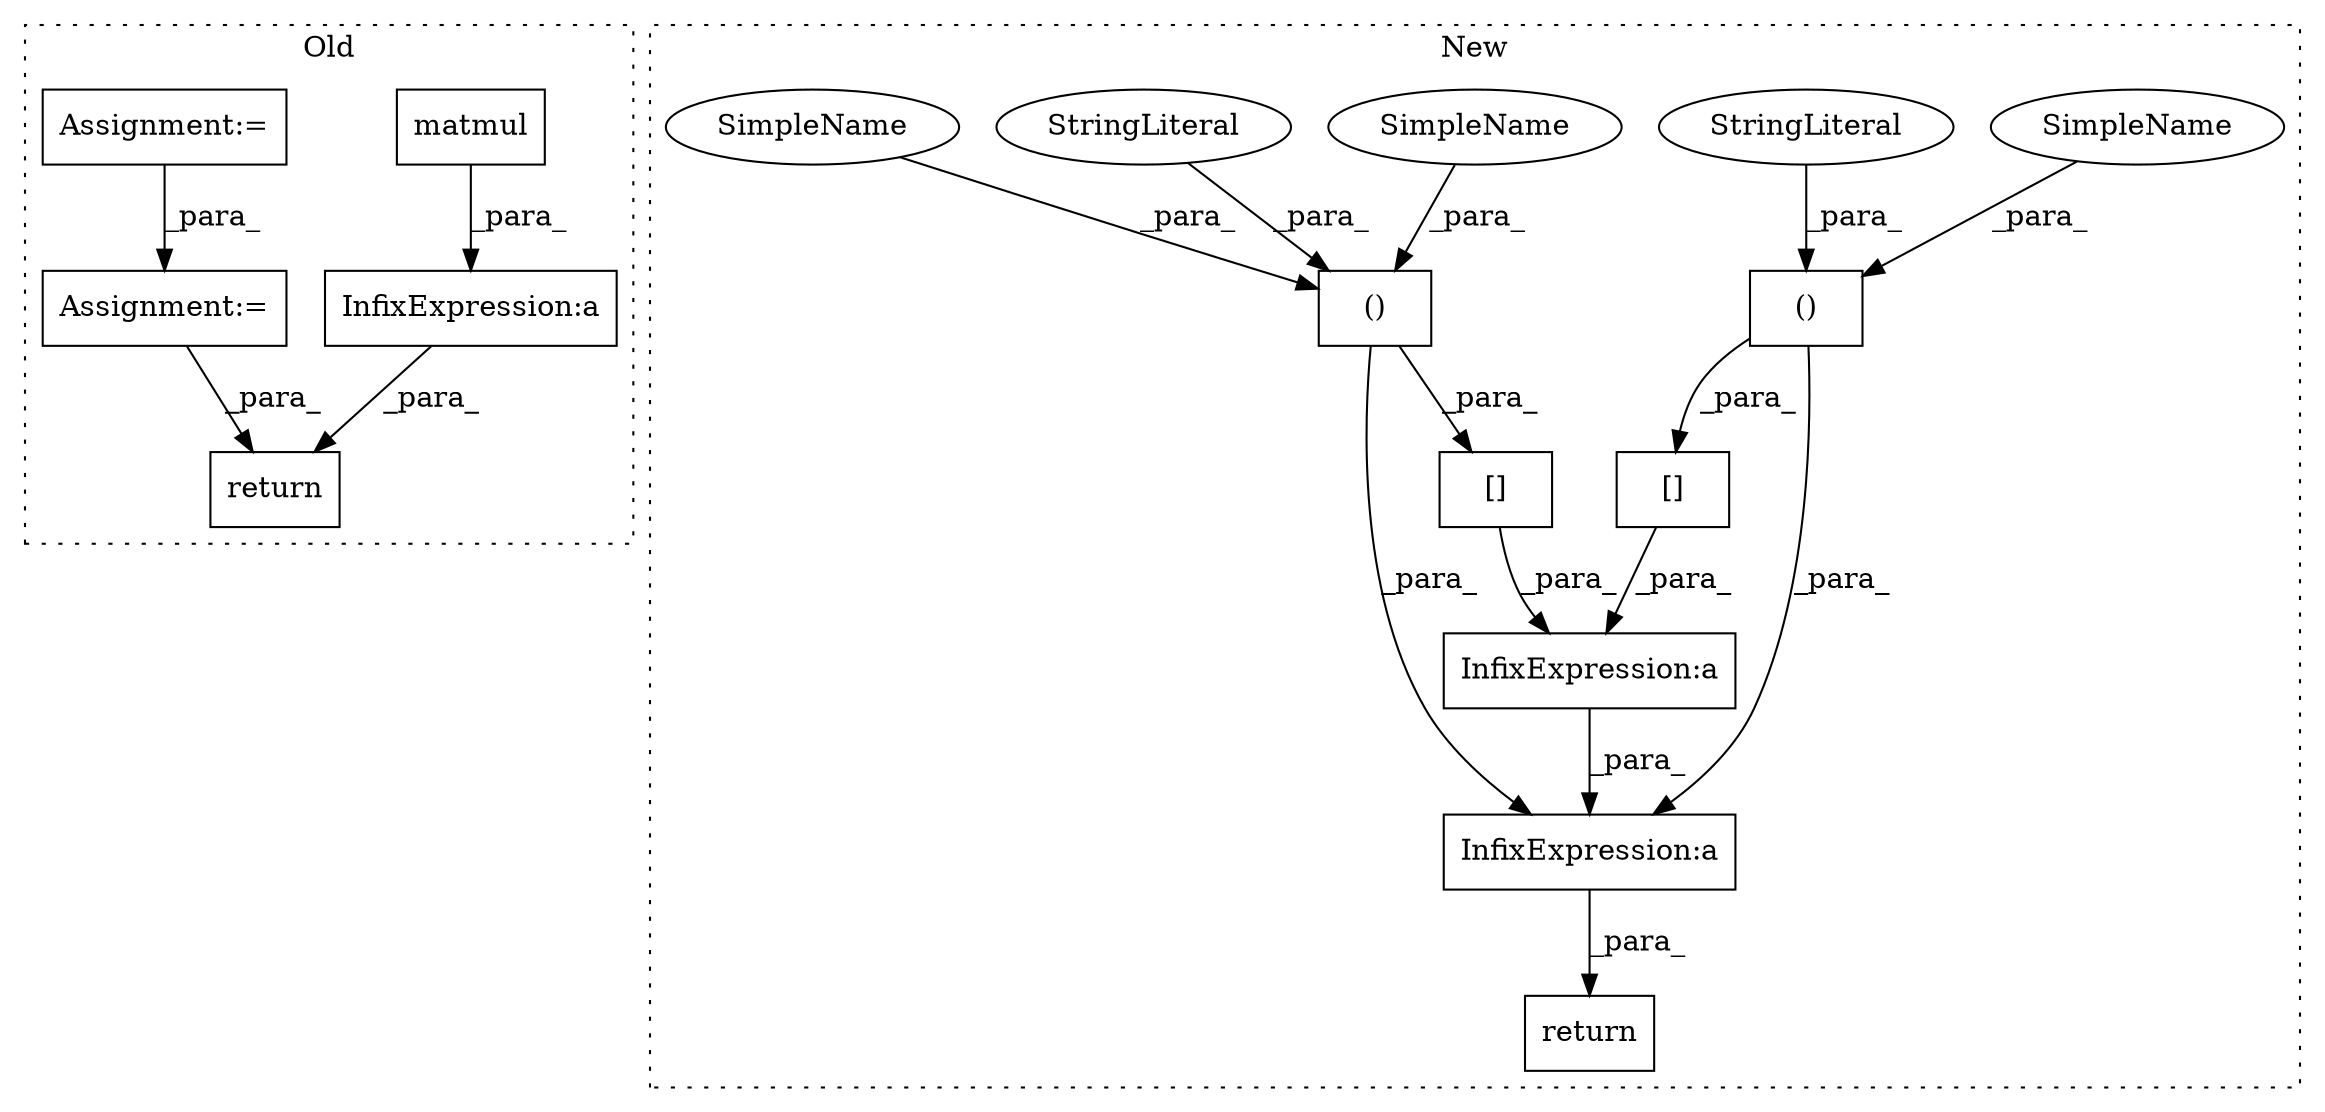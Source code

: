 digraph G {
subgraph cluster0 {
1 [label="matmul" a="32" s="3699,3724" l="7,1" shape="box"];
5 [label="InfixExpression:a" a="27" s="3725" l="3" shape="box"];
11 [label="return" a="41" s="3769" l="7" shape="box"];
13 [label="Assignment:=" a="7" s="3457" l="1" shape="box"];
14 [label="Assignment:=" a="7" s="3563" l="1" shape="box"];
label = "Old";
style="dotted";
}
subgraph cluster1 {
2 [label="[]" a="2" s="3702,3802" l="9,2" shape="box"];
3 [label="()" a="106" s="3711" l="91" shape="box"];
4 [label="()" a="106" s="3819" l="79" shape="box"];
6 [label="InfixExpression:a" a="27" s="3804" l="3" shape="box"];
7 [label="InfixExpression:a" a="27" s="4203" l="3" shape="box"];
8 [label="[]" a="2" s="3807,3898" l="12,2" shape="box"];
9 [label="StringLiteral" a="45" s="3711" l="16" shape="ellipse"];
10 [label="StringLiteral" a="45" s="3882" l="16" shape="ellipse"];
12 [label="return" a="41" s="4079" l="7" shape="box"];
15 [label="SimpleName" a="42" s="3798" l="4" shape="ellipse"];
16 [label="SimpleName" a="42" s="3819" l="4" shape="ellipse"];
17 [label="SimpleName" a="42" s="3836" l="4" shape="ellipse"];
label = "New";
style="dotted";
}
1 -> 5 [label="_para_"];
2 -> 6 [label="_para_"];
3 -> 7 [label="_para_"];
3 -> 2 [label="_para_"];
4 -> 7 [label="_para_"];
4 -> 8 [label="_para_"];
5 -> 11 [label="_para_"];
6 -> 7 [label="_para_"];
7 -> 12 [label="_para_"];
8 -> 6 [label="_para_"];
9 -> 3 [label="_para_"];
10 -> 4 [label="_para_"];
13 -> 14 [label="_para_"];
14 -> 11 [label="_para_"];
15 -> 3 [label="_para_"];
16 -> 4 [label="_para_"];
17 -> 4 [label="_para_"];
}